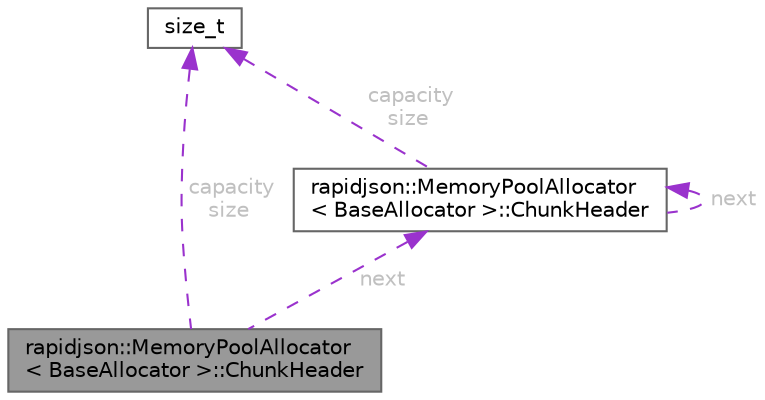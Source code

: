 digraph "rapidjson::MemoryPoolAllocator&lt; BaseAllocator &gt;::ChunkHeader"
{
 // LATEX_PDF_SIZE
  bgcolor="transparent";
  edge [fontname=Helvetica,fontsize=10,labelfontname=Helvetica,labelfontsize=10];
  node [fontname=Helvetica,fontsize=10,shape=box,height=0.2,width=0.4];
  Node1 [id="Node000001",label="rapidjson::MemoryPoolAllocator\l\< BaseAllocator \>::ChunkHeader",height=0.2,width=0.4,color="gray40", fillcolor="grey60", style="filled", fontcolor="black",tooltip="Chunk header for perpending to each chunk."];
  Node2 -> Node1 [id="edge1_Node000001_Node000002",dir="back",color="darkorchid3",style="dashed",tooltip=" ",label=" capacity\nsize",fontcolor="grey" ];
  Node2 [id="Node000002",label="size_t",height=0.2,width=0.4,color="gray40", fillcolor="white", style="filled",tooltip=" "];
  Node3 -> Node1 [id="edge2_Node000001_Node000003",dir="back",color="darkorchid3",style="dashed",tooltip=" ",label=" next",fontcolor="grey" ];
  Node3 [id="Node000003",label="rapidjson::MemoryPoolAllocator\l\< BaseAllocator \>::ChunkHeader",height=0.2,width=0.4,color="gray40", fillcolor="white", style="filled",URL="$structrapidjson_1_1_memory_pool_allocator_1_1_chunk_header.html",tooltip="Chunk header for perpending to each chunk."];
  Node2 -> Node3 [id="edge3_Node000003_Node000002",dir="back",color="darkorchid3",style="dashed",tooltip=" ",label=" capacity\nsize",fontcolor="grey" ];
  Node3 -> Node3 [id="edge4_Node000003_Node000003",dir="back",color="darkorchid3",style="dashed",tooltip=" ",label=" next",fontcolor="grey" ];
}
